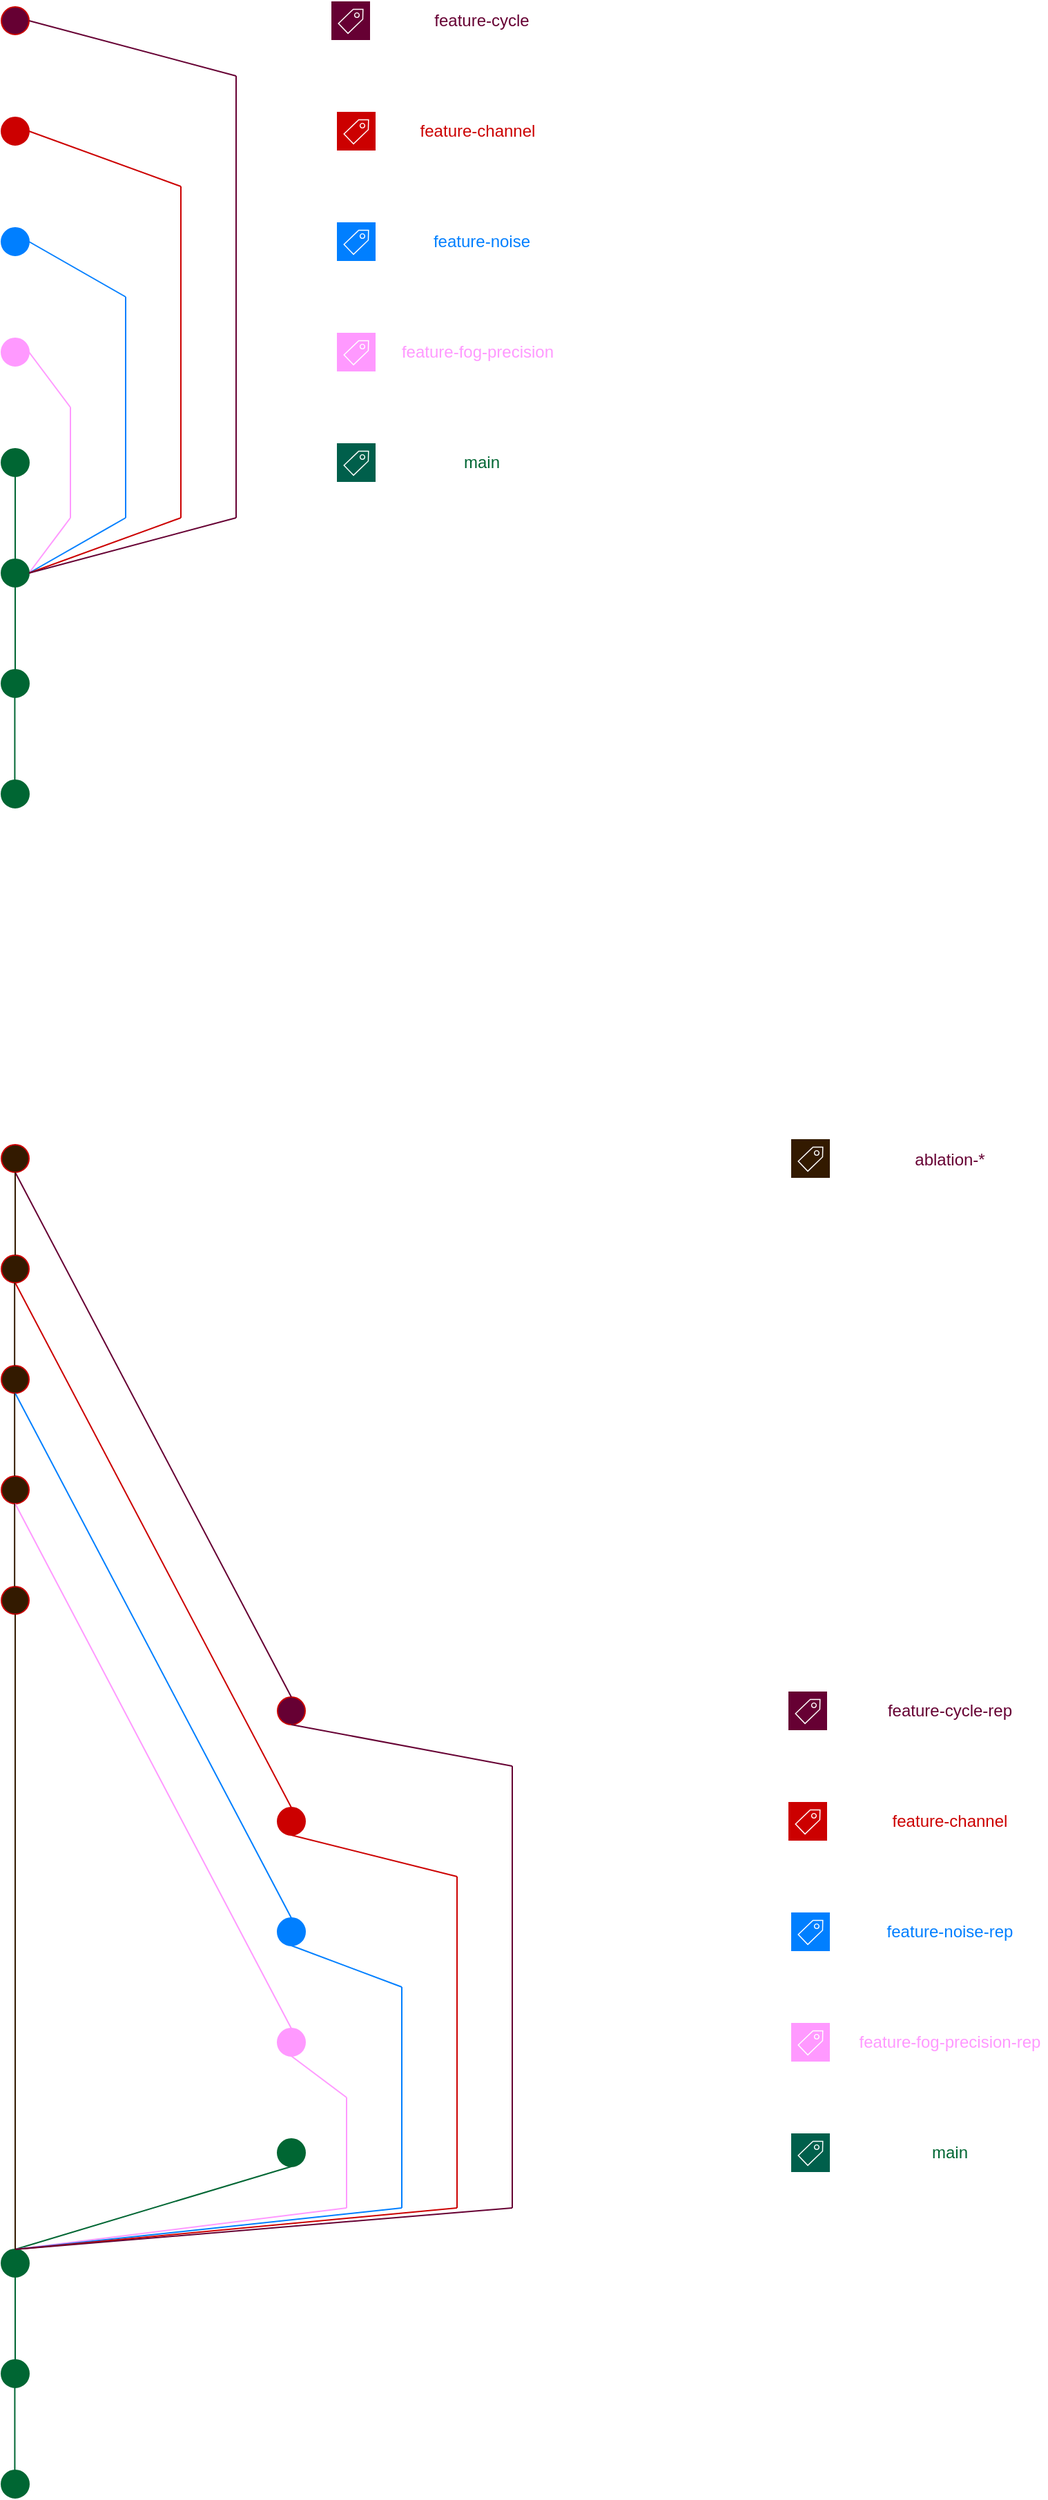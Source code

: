<mxfile version="24.4.0" type="github">
  <diagram name="第 1 页" id="0mB8UxOhMwRLn32wMXC0">
    <mxGraphModel dx="2070" dy="2547" grid="1" gridSize="10" guides="1" tooltips="1" connect="1" arrows="1" fold="1" page="1" pageScale="1" pageWidth="827" pageHeight="1169" background="none" math="0" shadow="0">
      <root>
        <mxCell id="0" />
        <mxCell id="1" parent="0" />
        <mxCell id="bC1rEitKyBzmBk8r_V0F-11" value="" style="endArrow=none;html=1;rounded=0;entryX=0.5;entryY=1;entryDx=0;entryDy=0;exitX=0.5;exitY=0;exitDx=0;exitDy=0;strokeColor=#006633;" edge="1" parent="1">
          <mxGeometry width="50" height="50" relative="1" as="geometry">
            <mxPoint x="160" y="-114" as="sourcePoint" />
            <mxPoint x="160" y="-174" as="targetPoint" />
          </mxGeometry>
        </mxCell>
        <mxCell id="bC1rEitKyBzmBk8r_V0F-12" value="" style="ellipse;whiteSpace=wrap;html=1;aspect=fixed;fillColor=#006633;strokeColor=#006633;" vertex="1" parent="1">
          <mxGeometry x="150" y="-274" width="20" height="20" as="geometry" />
        </mxCell>
        <mxCell id="bC1rEitKyBzmBk8r_V0F-13" value="" style="endArrow=none;html=1;rounded=0;entryX=0.5;entryY=1;entryDx=0;entryDy=0;exitX=0.5;exitY=0;exitDx=0;exitDy=0;strokeColor=#006633;" edge="1" parent="1" target="bC1rEitKyBzmBk8r_V0F-12">
          <mxGeometry width="50" height="50" relative="1" as="geometry">
            <mxPoint x="160" y="-194" as="sourcePoint" />
            <mxPoint x="480" y="-264" as="targetPoint" />
          </mxGeometry>
        </mxCell>
        <mxCell id="bC1rEitKyBzmBk8r_V0F-15" value="" style="endArrow=none;html=1;rounded=0;exitX=1;exitY=0.5;exitDx=0;exitDy=0;strokeColor=#FF99FF;" edge="1" parent="1">
          <mxGeometry width="50" height="50" relative="1" as="geometry">
            <mxPoint x="170" y="-184" as="sourcePoint" />
            <mxPoint x="200" y="-224" as="targetPoint" />
          </mxGeometry>
        </mxCell>
        <mxCell id="bC1rEitKyBzmBk8r_V0F-16" value="" style="endArrow=none;html=1;rounded=0;strokeColor=#FF99FF;" edge="1" parent="1">
          <mxGeometry width="50" height="50" relative="1" as="geometry">
            <mxPoint x="200" y="-224" as="sourcePoint" />
            <mxPoint x="200" y="-304" as="targetPoint" />
          </mxGeometry>
        </mxCell>
        <mxCell id="bC1rEitKyBzmBk8r_V0F-17" value="" style="ellipse;whiteSpace=wrap;html=1;aspect=fixed;fillColor=#FF99FF;strokeColor=#FF99FF;" vertex="1" parent="1">
          <mxGeometry x="150" y="-354" width="20" height="20" as="geometry" />
        </mxCell>
        <mxCell id="bC1rEitKyBzmBk8r_V0F-19" value="" style="endArrow=none;html=1;rounded=0;entryX=1;entryY=0.5;entryDx=0;entryDy=0;strokeColor=#FF99FF;" edge="1" parent="1" target="bC1rEitKyBzmBk8r_V0F-17">
          <mxGeometry width="50" height="50" relative="1" as="geometry">
            <mxPoint x="200" y="-304" as="sourcePoint" />
            <mxPoint x="400" y="-234" as="targetPoint" />
          </mxGeometry>
        </mxCell>
        <mxCell id="bC1rEitKyBzmBk8r_V0F-21" value="" style="endArrow=none;html=1;rounded=0;strokeColor=#007FFF;" edge="1" parent="1">
          <mxGeometry width="50" height="50" relative="1" as="geometry">
            <mxPoint x="170" y="-184" as="sourcePoint" />
            <mxPoint x="240" y="-224" as="targetPoint" />
          </mxGeometry>
        </mxCell>
        <mxCell id="bC1rEitKyBzmBk8r_V0F-22" value="" style="endArrow=none;html=1;rounded=0;strokeColor=#007FFF;" edge="1" parent="1">
          <mxGeometry width="50" height="50" relative="1" as="geometry">
            <mxPoint x="240" y="-224" as="sourcePoint" />
            <mxPoint x="240" y="-384" as="targetPoint" />
          </mxGeometry>
        </mxCell>
        <mxCell id="bC1rEitKyBzmBk8r_V0F-23" value="" style="ellipse;whiteSpace=wrap;html=1;aspect=fixed;fillColor=#007FFF;strokeColor=#007FFF;" vertex="1" parent="1">
          <mxGeometry x="150" y="-434" width="20" height="20" as="geometry" />
        </mxCell>
        <mxCell id="bC1rEitKyBzmBk8r_V0F-24" value="" style="endArrow=none;html=1;rounded=0;exitX=1;exitY=0.5;exitDx=0;exitDy=0;strokeColor=#007FFF;" edge="1" parent="1" source="bC1rEitKyBzmBk8r_V0F-23">
          <mxGeometry width="50" height="50" relative="1" as="geometry">
            <mxPoint x="250" y="-214" as="sourcePoint" />
            <mxPoint x="240" y="-384" as="targetPoint" />
          </mxGeometry>
        </mxCell>
        <mxCell id="bC1rEitKyBzmBk8r_V0F-25" value="" style="ellipse;whiteSpace=wrap;html=1;aspect=fixed;fillColor=#CC0000;strokeColor=#CC0000;" vertex="1" parent="1">
          <mxGeometry x="150" y="-514" width="20" height="20" as="geometry" />
        </mxCell>
        <mxCell id="bC1rEitKyBzmBk8r_V0F-26" value="" style="endArrow=none;html=1;rounded=0;strokeColor=#CC0000;" edge="1" parent="1">
          <mxGeometry width="50" height="50" relative="1" as="geometry">
            <mxPoint x="170" y="-184" as="sourcePoint" />
            <mxPoint x="280" y="-224" as="targetPoint" />
          </mxGeometry>
        </mxCell>
        <mxCell id="bC1rEitKyBzmBk8r_V0F-27" value="" style="endArrow=none;html=1;rounded=0;strokeColor=#CC0000;" edge="1" parent="1">
          <mxGeometry width="50" height="50" relative="1" as="geometry">
            <mxPoint x="280" y="-464" as="sourcePoint" />
            <mxPoint x="280" y="-224" as="targetPoint" />
          </mxGeometry>
        </mxCell>
        <mxCell id="bC1rEitKyBzmBk8r_V0F-28" value="" style="endArrow=none;html=1;rounded=0;entryX=1;entryY=0.5;entryDx=0;entryDy=0;strokeColor=#CC0000;" edge="1" parent="1" target="bC1rEitKyBzmBk8r_V0F-25">
          <mxGeometry width="50" height="50" relative="1" as="geometry">
            <mxPoint x="280" y="-464" as="sourcePoint" />
            <mxPoint x="250" y="-404" as="targetPoint" />
          </mxGeometry>
        </mxCell>
        <mxCell id="bC1rEitKyBzmBk8r_V0F-30" value="" style="ellipse;whiteSpace=wrap;html=1;aspect=fixed;fillColor=#006633;strokeColor=#006633;" vertex="1" parent="1">
          <mxGeometry x="150" y="-194" width="20" height="20" as="geometry" />
        </mxCell>
        <mxCell id="bC1rEitKyBzmBk8r_V0F-31" value="" style="ellipse;whiteSpace=wrap;html=1;aspect=fixed;fillColor=#006633;strokeColor=#006633;" vertex="1" parent="1">
          <mxGeometry x="150" y="-114" width="20" height="20" as="geometry" />
        </mxCell>
        <mxCell id="bC1rEitKyBzmBk8r_V0F-32" value="" style="ellipse;whiteSpace=wrap;html=1;aspect=fixed;fillColor=#006633;strokeColor=#006633;" vertex="1" parent="1">
          <mxGeometry x="150" y="-34" width="20" height="20" as="geometry" />
        </mxCell>
        <mxCell id="bC1rEitKyBzmBk8r_V0F-33" value="" style="endArrow=none;html=1;rounded=0;entryX=0.5;entryY=1;entryDx=0;entryDy=0;exitX=0.5;exitY=0;exitDx=0;exitDy=0;strokeColor=#006633;" edge="1" parent="1">
          <mxGeometry width="50" height="50" relative="1" as="geometry">
            <mxPoint x="159.71" y="-34" as="sourcePoint" />
            <mxPoint x="159.71" y="-94" as="targetPoint" />
          </mxGeometry>
        </mxCell>
        <mxCell id="bC1rEitKyBzmBk8r_V0F-35" value="" style="ellipse;whiteSpace=wrap;html=1;aspect=fixed;fillColor=#660033;strokeColor=#CC0000;" vertex="1" parent="1">
          <mxGeometry x="150" y="-594" width="20" height="20" as="geometry" />
        </mxCell>
        <mxCell id="bC1rEitKyBzmBk8r_V0F-36" value="" style="endArrow=none;html=1;rounded=0;exitX=1;exitY=0.5;exitDx=0;exitDy=0;strokeColor=#660033;" edge="1" parent="1" source="bC1rEitKyBzmBk8r_V0F-30">
          <mxGeometry width="50" height="50" relative="1" as="geometry">
            <mxPoint x="140" y="-254" as="sourcePoint" />
            <mxPoint x="320" y="-224" as="targetPoint" />
          </mxGeometry>
        </mxCell>
        <mxCell id="bC1rEitKyBzmBk8r_V0F-37" value="" style="endArrow=none;html=1;rounded=0;strokeColor=#660033;" edge="1" parent="1">
          <mxGeometry width="50" height="50" relative="1" as="geometry">
            <mxPoint x="320" y="-224" as="sourcePoint" />
            <mxPoint x="320" y="-544" as="targetPoint" />
          </mxGeometry>
        </mxCell>
        <mxCell id="bC1rEitKyBzmBk8r_V0F-38" value="" style="endArrow=none;html=1;rounded=0;strokeColor=#660033;exitX=1;exitY=0.5;exitDx=0;exitDy=0;" edge="1" parent="1" source="bC1rEitKyBzmBk8r_V0F-35">
          <mxGeometry width="50" height="50" relative="1" as="geometry">
            <mxPoint x="330" y="-214" as="sourcePoint" />
            <mxPoint x="320" y="-544" as="targetPoint" />
          </mxGeometry>
        </mxCell>
        <mxCell id="bC1rEitKyBzmBk8r_V0F-40" value="" style="sketch=0;pointerEvents=1;shadow=0;dashed=0;html=1;strokeColor=none;fillColor=#005F4B;labelPosition=center;verticalLabelPosition=bottom;verticalAlign=top;align=center;outlineConnect=0;shape=mxgraph.veeam2.tag;" vertex="1" parent="1">
          <mxGeometry x="393" y="-278" width="28.0" height="28.0" as="geometry" />
        </mxCell>
        <mxCell id="bC1rEitKyBzmBk8r_V0F-41" value="" style="sketch=0;pointerEvents=1;shadow=0;dashed=0;html=1;strokeColor=none;fillColor=#FF99FF;labelPosition=center;verticalLabelPosition=bottom;verticalAlign=top;align=center;outlineConnect=0;shape=mxgraph.veeam2.tag;" vertex="1" parent="1">
          <mxGeometry x="393" y="-358" width="28.0" height="28.0" as="geometry" />
        </mxCell>
        <mxCell id="bC1rEitKyBzmBk8r_V0F-42" value="" style="sketch=0;pointerEvents=1;shadow=0;dashed=0;html=1;strokeColor=none;fillColor=#007FFF;labelPosition=center;verticalLabelPosition=bottom;verticalAlign=top;align=center;outlineConnect=0;shape=mxgraph.veeam2.tag;" vertex="1" parent="1">
          <mxGeometry x="393" y="-438" width="28.0" height="28.0" as="geometry" />
        </mxCell>
        <mxCell id="bC1rEitKyBzmBk8r_V0F-43" value="" style="sketch=0;pointerEvents=1;shadow=0;dashed=0;html=1;strokeColor=none;fillColor=#CC0000;labelPosition=center;verticalLabelPosition=bottom;verticalAlign=top;align=center;outlineConnect=0;shape=mxgraph.veeam2.tag;" vertex="1" parent="1">
          <mxGeometry x="393" y="-518" width="28.0" height="28.0" as="geometry" />
        </mxCell>
        <mxCell id="bC1rEitKyBzmBk8r_V0F-44" value="" style="sketch=0;pointerEvents=1;shadow=0;dashed=0;html=1;strokeColor=none;fillColor=#660033;labelPosition=center;verticalLabelPosition=bottom;verticalAlign=top;align=center;outlineConnect=0;shape=mxgraph.veeam2.tag;" vertex="1" parent="1">
          <mxGeometry x="389" y="-598" width="28.0" height="28.0" as="geometry" />
        </mxCell>
        <mxCell id="bC1rEitKyBzmBk8r_V0F-45" value="main" style="text;html=1;align=center;verticalAlign=middle;whiteSpace=wrap;rounded=0;fontColor=#006633;" vertex="1" parent="1">
          <mxGeometry x="468" y="-279" width="60" height="30" as="geometry" />
        </mxCell>
        <mxCell id="bC1rEitKyBzmBk8r_V0F-46" value="feature-fog-precision" style="text;html=1;align=center;verticalAlign=middle;whiteSpace=wrap;rounded=0;fontColor=#FF99FF;" vertex="1" parent="1">
          <mxGeometry x="425" y="-359" width="140" height="30" as="geometry" />
        </mxCell>
        <mxCell id="bC1rEitKyBzmBk8r_V0F-47" value="feature-noise" style="text;html=1;align=center;verticalAlign=middle;whiteSpace=wrap;rounded=0;fontColor=#007FFF;" vertex="1" parent="1">
          <mxGeometry x="443" y="-439" width="110" height="30" as="geometry" />
        </mxCell>
        <mxCell id="bC1rEitKyBzmBk8r_V0F-48" value="feature-channel" style="text;html=1;align=center;verticalAlign=middle;whiteSpace=wrap;rounded=0;fontColor=#CC0000;" vertex="1" parent="1">
          <mxGeometry x="435" y="-519" width="120" height="30" as="geometry" />
        </mxCell>
        <mxCell id="bC1rEitKyBzmBk8r_V0F-49" value="&lt;font color=&quot;#660033&quot;&gt;feature-cycle&lt;/font&gt;" style="text;html=1;align=center;verticalAlign=middle;whiteSpace=wrap;rounded=0;fontColor=#CC0000;" vertex="1" parent="1">
          <mxGeometry x="453" y="-599" width="90" height="30" as="geometry" />
        </mxCell>
        <mxCell id="bC1rEitKyBzmBk8r_V0F-50" value="" style="endArrow=none;html=1;rounded=0;entryX=0.5;entryY=1;entryDx=0;entryDy=0;exitX=0.5;exitY=0;exitDx=0;exitDy=0;strokeColor=#006633;" edge="1" parent="1">
          <mxGeometry width="50" height="50" relative="1" as="geometry">
            <mxPoint x="160" y="1110" as="sourcePoint" />
            <mxPoint x="160" y="1050" as="targetPoint" />
          </mxGeometry>
        </mxCell>
        <mxCell id="bC1rEitKyBzmBk8r_V0F-51" value="" style="ellipse;whiteSpace=wrap;html=1;aspect=fixed;fillColor=#006633;strokeColor=#006633;" vertex="1" parent="1">
          <mxGeometry x="350" y="950" width="20" height="20" as="geometry" />
        </mxCell>
        <mxCell id="bC1rEitKyBzmBk8r_V0F-52" value="" style="endArrow=none;html=1;rounded=0;entryX=0.5;entryY=1;entryDx=0;entryDy=0;exitX=0.5;exitY=0;exitDx=0;exitDy=0;strokeColor=#006633;" edge="1" parent="1" target="bC1rEitKyBzmBk8r_V0F-51">
          <mxGeometry width="50" height="50" relative="1" as="geometry">
            <mxPoint x="160" y="1030" as="sourcePoint" />
            <mxPoint x="480" y="960" as="targetPoint" />
          </mxGeometry>
        </mxCell>
        <mxCell id="bC1rEitKyBzmBk8r_V0F-53" value="" style="endArrow=none;html=1;rounded=0;exitX=0.5;exitY=0;exitDx=0;exitDy=0;strokeColor=#FF99FF;" edge="1" parent="1" source="bC1rEitKyBzmBk8r_V0F-65">
          <mxGeometry width="50" height="50" relative="1" as="geometry">
            <mxPoint x="170" y="1040" as="sourcePoint" />
            <mxPoint x="400" y="1000" as="targetPoint" />
          </mxGeometry>
        </mxCell>
        <mxCell id="bC1rEitKyBzmBk8r_V0F-55" value="" style="ellipse;whiteSpace=wrap;html=1;aspect=fixed;fillColor=#FF99FF;strokeColor=#FF99FF;" vertex="1" parent="1">
          <mxGeometry x="350" y="870" width="20" height="20" as="geometry" />
        </mxCell>
        <mxCell id="bC1rEitKyBzmBk8r_V0F-56" value="" style="endArrow=none;html=1;rounded=0;entryX=0.5;entryY=1;entryDx=0;entryDy=0;strokeColor=#FF99FF;" edge="1" parent="1" target="bC1rEitKyBzmBk8r_V0F-55">
          <mxGeometry width="50" height="50" relative="1" as="geometry">
            <mxPoint x="400" y="920" as="sourcePoint" />
            <mxPoint x="600" y="990" as="targetPoint" />
          </mxGeometry>
        </mxCell>
        <mxCell id="bC1rEitKyBzmBk8r_V0F-57" value="" style="endArrow=none;html=1;rounded=0;strokeColor=#007FFF;exitX=0.5;exitY=0;exitDx=0;exitDy=0;" edge="1" parent="1" source="bC1rEitKyBzmBk8r_V0F-65">
          <mxGeometry width="50" height="50" relative="1" as="geometry">
            <mxPoint x="170" y="1040" as="sourcePoint" />
            <mxPoint x="440" y="1000" as="targetPoint" />
          </mxGeometry>
        </mxCell>
        <mxCell id="bC1rEitKyBzmBk8r_V0F-59" value="" style="ellipse;whiteSpace=wrap;html=1;aspect=fixed;fillColor=#007FFF;strokeColor=#007FFF;" vertex="1" parent="1">
          <mxGeometry x="350" y="790" width="20" height="20" as="geometry" />
        </mxCell>
        <mxCell id="bC1rEitKyBzmBk8r_V0F-60" value="" style="endArrow=none;html=1;rounded=0;exitX=0.5;exitY=1;exitDx=0;exitDy=0;strokeColor=#007FFF;" edge="1" parent="1" source="bC1rEitKyBzmBk8r_V0F-59">
          <mxGeometry width="50" height="50" relative="1" as="geometry">
            <mxPoint x="450" y="1010" as="sourcePoint" />
            <mxPoint x="440" y="840" as="targetPoint" />
          </mxGeometry>
        </mxCell>
        <mxCell id="bC1rEitKyBzmBk8r_V0F-61" value="" style="ellipse;whiteSpace=wrap;html=1;aspect=fixed;fillColor=#CC0000;strokeColor=#CC0000;" vertex="1" parent="1">
          <mxGeometry x="350" y="710" width="20" height="20" as="geometry" />
        </mxCell>
        <mxCell id="bC1rEitKyBzmBk8r_V0F-62" value="" style="endArrow=none;html=1;rounded=0;strokeColor=#CC0000;exitX=0.5;exitY=0;exitDx=0;exitDy=0;" edge="1" parent="1" source="bC1rEitKyBzmBk8r_V0F-65">
          <mxGeometry width="50" height="50" relative="1" as="geometry">
            <mxPoint x="170" y="1040" as="sourcePoint" />
            <mxPoint x="480" y="1000" as="targetPoint" />
          </mxGeometry>
        </mxCell>
        <mxCell id="bC1rEitKyBzmBk8r_V0F-63" value="" style="endArrow=none;html=1;rounded=0;strokeColor=#CC0000;" edge="1" parent="1">
          <mxGeometry width="50" height="50" relative="1" as="geometry">
            <mxPoint x="480" y="760" as="sourcePoint" />
            <mxPoint x="480" y="1000" as="targetPoint" />
          </mxGeometry>
        </mxCell>
        <mxCell id="bC1rEitKyBzmBk8r_V0F-64" value="" style="endArrow=none;html=1;rounded=0;entryX=0.5;entryY=1;entryDx=0;entryDy=0;strokeColor=#CC0000;" edge="1" parent="1" target="bC1rEitKyBzmBk8r_V0F-61">
          <mxGeometry width="50" height="50" relative="1" as="geometry">
            <mxPoint x="480" y="760" as="sourcePoint" />
            <mxPoint x="450" y="820" as="targetPoint" />
          </mxGeometry>
        </mxCell>
        <mxCell id="bC1rEitKyBzmBk8r_V0F-65" value="" style="ellipse;whiteSpace=wrap;html=1;aspect=fixed;fillColor=#006633;strokeColor=#006633;" vertex="1" parent="1">
          <mxGeometry x="150" y="1030" width="20" height="20" as="geometry" />
        </mxCell>
        <mxCell id="bC1rEitKyBzmBk8r_V0F-66" value="" style="ellipse;whiteSpace=wrap;html=1;aspect=fixed;fillColor=#006633;strokeColor=#006633;" vertex="1" parent="1">
          <mxGeometry x="150" y="1110" width="20" height="20" as="geometry" />
        </mxCell>
        <mxCell id="bC1rEitKyBzmBk8r_V0F-67" value="" style="ellipse;whiteSpace=wrap;html=1;aspect=fixed;fillColor=#006633;strokeColor=#006633;" vertex="1" parent="1">
          <mxGeometry x="150" y="1190" width="20" height="20" as="geometry" />
        </mxCell>
        <mxCell id="bC1rEitKyBzmBk8r_V0F-68" value="" style="endArrow=none;html=1;rounded=0;entryX=0.5;entryY=1;entryDx=0;entryDy=0;exitX=0.5;exitY=0;exitDx=0;exitDy=0;strokeColor=#006633;" edge="1" parent="1">
          <mxGeometry width="50" height="50" relative="1" as="geometry">
            <mxPoint x="159.71" y="1190" as="sourcePoint" />
            <mxPoint x="159.71" y="1130" as="targetPoint" />
          </mxGeometry>
        </mxCell>
        <mxCell id="bC1rEitKyBzmBk8r_V0F-69" value="" style="ellipse;whiteSpace=wrap;html=1;aspect=fixed;fillColor=#660033;strokeColor=#CC0000;" vertex="1" parent="1">
          <mxGeometry x="350" y="630" width="20" height="20" as="geometry" />
        </mxCell>
        <mxCell id="bC1rEitKyBzmBk8r_V0F-70" value="" style="endArrow=none;html=1;rounded=0;exitX=0.5;exitY=0;exitDx=0;exitDy=0;strokeColor=#660033;" edge="1" parent="1" source="bC1rEitKyBzmBk8r_V0F-65">
          <mxGeometry width="50" height="50" relative="1" as="geometry">
            <mxPoint x="140" y="970" as="sourcePoint" />
            <mxPoint x="520" y="1000" as="targetPoint" />
          </mxGeometry>
        </mxCell>
        <mxCell id="bC1rEitKyBzmBk8r_V0F-71" value="" style="endArrow=none;html=1;rounded=0;strokeColor=#660033;" edge="1" parent="1">
          <mxGeometry width="50" height="50" relative="1" as="geometry">
            <mxPoint x="520" y="1000" as="sourcePoint" />
            <mxPoint x="520" y="680" as="targetPoint" />
          </mxGeometry>
        </mxCell>
        <mxCell id="bC1rEitKyBzmBk8r_V0F-72" value="" style="endArrow=none;html=1;rounded=0;strokeColor=#660033;exitX=0.5;exitY=1;exitDx=0;exitDy=0;" edge="1" parent="1" source="bC1rEitKyBzmBk8r_V0F-69">
          <mxGeometry width="50" height="50" relative="1" as="geometry">
            <mxPoint x="530" y="1010" as="sourcePoint" />
            <mxPoint x="520" y="680" as="targetPoint" />
          </mxGeometry>
        </mxCell>
        <mxCell id="bC1rEitKyBzmBk8r_V0F-73" value="" style="sketch=0;pointerEvents=1;shadow=0;dashed=0;html=1;strokeColor=none;fillColor=#005F4B;labelPosition=center;verticalLabelPosition=bottom;verticalAlign=top;align=center;outlineConnect=0;shape=mxgraph.veeam2.tag;" vertex="1" parent="1">
          <mxGeometry x="722" y="946" width="28.0" height="28.0" as="geometry" />
        </mxCell>
        <mxCell id="bC1rEitKyBzmBk8r_V0F-74" value="" style="sketch=0;pointerEvents=1;shadow=0;dashed=0;html=1;strokeColor=none;fillColor=#FF99FF;labelPosition=center;verticalLabelPosition=bottom;verticalAlign=top;align=center;outlineConnect=0;shape=mxgraph.veeam2.tag;" vertex="1" parent="1">
          <mxGeometry x="722" y="866" width="28.0" height="28.0" as="geometry" />
        </mxCell>
        <mxCell id="bC1rEitKyBzmBk8r_V0F-75" value="" style="sketch=0;pointerEvents=1;shadow=0;dashed=0;html=1;strokeColor=none;fillColor=#007FFF;labelPosition=center;verticalLabelPosition=bottom;verticalAlign=top;align=center;outlineConnect=0;shape=mxgraph.veeam2.tag;" vertex="1" parent="1">
          <mxGeometry x="722" y="786" width="28.0" height="28.0" as="geometry" />
        </mxCell>
        <mxCell id="bC1rEitKyBzmBk8r_V0F-76" value="" style="sketch=0;pointerEvents=1;shadow=0;dashed=0;html=1;strokeColor=none;fillColor=#CC0000;labelPosition=center;verticalLabelPosition=bottom;verticalAlign=top;align=center;outlineConnect=0;shape=mxgraph.veeam2.tag;" vertex="1" parent="1">
          <mxGeometry x="720" y="706" width="28.0" height="28.0" as="geometry" />
        </mxCell>
        <mxCell id="bC1rEitKyBzmBk8r_V0F-77" value="" style="sketch=0;pointerEvents=1;shadow=0;dashed=0;html=1;strokeColor=none;fillColor=#660033;labelPosition=center;verticalLabelPosition=bottom;verticalAlign=top;align=center;outlineConnect=0;shape=mxgraph.veeam2.tag;" vertex="1" parent="1">
          <mxGeometry x="720" y="626" width="28.0" height="28.0" as="geometry" />
        </mxCell>
        <mxCell id="bC1rEitKyBzmBk8r_V0F-78" value="main" style="text;html=1;align=center;verticalAlign=middle;whiteSpace=wrap;rounded=0;fontColor=#006633;" vertex="1" parent="1">
          <mxGeometry x="807" y="945" width="60" height="30" as="geometry" />
        </mxCell>
        <mxCell id="bC1rEitKyBzmBk8r_V0F-79" value="feature-fog-precision-rep" style="text;html=1;align=center;verticalAlign=middle;whiteSpace=wrap;rounded=0;fontColor=#FF99FF;" vertex="1" parent="1">
          <mxGeometry x="767" y="865" width="140" height="30" as="geometry" />
        </mxCell>
        <mxCell id="bC1rEitKyBzmBk8r_V0F-80" value="feature-noise-rep" style="text;html=1;align=center;verticalAlign=middle;whiteSpace=wrap;rounded=0;fontColor=#007FFF;" vertex="1" parent="1">
          <mxGeometry x="782" y="785" width="110" height="30" as="geometry" />
        </mxCell>
        <mxCell id="bC1rEitKyBzmBk8r_V0F-81" value="feature-channel" style="text;html=1;align=center;verticalAlign=middle;whiteSpace=wrap;rounded=0;fontColor=#CC0000;" vertex="1" parent="1">
          <mxGeometry x="777" y="705" width="120" height="30" as="geometry" />
        </mxCell>
        <mxCell id="bC1rEitKyBzmBk8r_V0F-82" value="&lt;font color=&quot;#660033&quot;&gt;feature-cycle-rep&lt;/font&gt;" style="text;html=1;align=center;verticalAlign=middle;whiteSpace=wrap;rounded=0;fontColor=#CC0000;" vertex="1" parent="1">
          <mxGeometry x="784" y="625" width="106" height="30" as="geometry" />
        </mxCell>
        <mxCell id="bC1rEitKyBzmBk8r_V0F-83" value="" style="ellipse;whiteSpace=wrap;html=1;aspect=fixed;fillColor=#331A00;strokeColor=#CC0000;" vertex="1" parent="1">
          <mxGeometry x="150" y="550" width="20" height="20" as="geometry" />
        </mxCell>
        <mxCell id="bC1rEitKyBzmBk8r_V0F-84" value="" style="endArrow=none;html=1;rounded=0;entryX=0.5;entryY=1;entryDx=0;entryDy=0;exitX=0.5;exitY=0;exitDx=0;exitDy=0;strokeColor=#331A00;" edge="1" parent="1" source="bC1rEitKyBzmBk8r_V0F-65" target="bC1rEitKyBzmBk8r_V0F-83">
          <mxGeometry width="50" height="50" relative="1" as="geometry">
            <mxPoint x="440" y="690" as="sourcePoint" />
            <mxPoint x="490" y="640" as="targetPoint" />
          </mxGeometry>
        </mxCell>
        <mxCell id="bC1rEitKyBzmBk8r_V0F-87" value="" style="endArrow=none;html=1;rounded=0;strokeColor=#FF99FF;" edge="1" parent="1">
          <mxGeometry width="50" height="50" relative="1" as="geometry">
            <mxPoint x="400" y="1000" as="sourcePoint" />
            <mxPoint x="400" y="920" as="targetPoint" />
          </mxGeometry>
        </mxCell>
        <mxCell id="bC1rEitKyBzmBk8r_V0F-88" value="" style="endArrow=none;html=1;rounded=0;strokeColor=#007FFF;" edge="1" parent="1">
          <mxGeometry width="50" height="50" relative="1" as="geometry">
            <mxPoint x="440" y="840" as="sourcePoint" />
            <mxPoint x="440" y="1000" as="targetPoint" />
          </mxGeometry>
        </mxCell>
        <mxCell id="bC1rEitKyBzmBk8r_V0F-89" value="" style="ellipse;whiteSpace=wrap;html=1;aspect=fixed;fillColor=#331A00;strokeColor=#CC0000;" vertex="1" parent="1">
          <mxGeometry x="150" y="470" width="20" height="20" as="geometry" />
        </mxCell>
        <mxCell id="bC1rEitKyBzmBk8r_V0F-90" value="" style="ellipse;whiteSpace=wrap;html=1;aspect=fixed;fillColor=#331A00;strokeColor=#CC0000;" vertex="1" parent="1">
          <mxGeometry x="150" y="390" width="20" height="20" as="geometry" />
        </mxCell>
        <mxCell id="bC1rEitKyBzmBk8r_V0F-91" value="" style="ellipse;whiteSpace=wrap;html=1;aspect=fixed;fillColor=#331A00;strokeColor=#CC0000;" vertex="1" parent="1">
          <mxGeometry x="150" y="310" width="20" height="20" as="geometry" />
        </mxCell>
        <mxCell id="bC1rEitKyBzmBk8r_V0F-93" value="" style="endArrow=none;html=1;rounded=0;exitX=0.5;exitY=1;exitDx=0;exitDy=0;entryX=0.5;entryY=0;entryDx=0;entryDy=0;strokeColor=#FF99FF;" edge="1" parent="1" source="bC1rEitKyBzmBk8r_V0F-89" target="bC1rEitKyBzmBk8r_V0F-55">
          <mxGeometry width="50" height="50" relative="1" as="geometry">
            <mxPoint x="370" y="690" as="sourcePoint" />
            <mxPoint x="420" y="640" as="targetPoint" />
          </mxGeometry>
        </mxCell>
        <mxCell id="bC1rEitKyBzmBk8r_V0F-95" value="" style="endArrow=none;html=1;rounded=0;exitX=0.5;exitY=0;exitDx=0;exitDy=0;entryX=0.5;entryY=1;entryDx=0;entryDy=0;strokeColor=#007FFF;" edge="1" parent="1" source="bC1rEitKyBzmBk8r_V0F-59" target="bC1rEitKyBzmBk8r_V0F-90">
          <mxGeometry width="50" height="50" relative="1" as="geometry">
            <mxPoint x="370" y="730" as="sourcePoint" />
            <mxPoint x="420" y="680" as="targetPoint" />
          </mxGeometry>
        </mxCell>
        <mxCell id="bC1rEitKyBzmBk8r_V0F-96" value="" style="endArrow=none;html=1;rounded=0;exitX=0.5;exitY=0;exitDx=0;exitDy=0;entryX=0.5;entryY=1;entryDx=0;entryDy=0;strokeColor=#CC0000;" edge="1" parent="1" source="bC1rEitKyBzmBk8r_V0F-61" target="bC1rEitKyBzmBk8r_V0F-91">
          <mxGeometry width="50" height="50" relative="1" as="geometry">
            <mxPoint x="370" y="800" as="sourcePoint" />
            <mxPoint x="170" y="420" as="targetPoint" />
          </mxGeometry>
        </mxCell>
        <mxCell id="bC1rEitKyBzmBk8r_V0F-97" value="" style="ellipse;whiteSpace=wrap;html=1;aspect=fixed;fillColor=#331A00;strokeColor=#CC0000;" vertex="1" parent="1">
          <mxGeometry x="150" y="230" width="20" height="20" as="geometry" />
        </mxCell>
        <mxCell id="bC1rEitKyBzmBk8r_V0F-98" value="" style="endArrow=none;html=1;rounded=0;exitX=0.5;exitY=0;exitDx=0;exitDy=0;entryX=0.5;entryY=1;entryDx=0;entryDy=0;strokeColor=#660033;" edge="1" parent="1" source="bC1rEitKyBzmBk8r_V0F-69" target="bC1rEitKyBzmBk8r_V0F-97">
          <mxGeometry width="50" height="50" relative="1" as="geometry">
            <mxPoint x="370" y="720" as="sourcePoint" />
            <mxPoint x="170" y="340" as="targetPoint" />
          </mxGeometry>
        </mxCell>
        <mxCell id="bC1rEitKyBzmBk8r_V0F-100" value="" style="endArrow=none;html=1;rounded=0;entryX=0.5;entryY=0;entryDx=0;entryDy=0;strokeColor=#331A00;" edge="1" parent="1" target="bC1rEitKyBzmBk8r_V0F-91">
          <mxGeometry width="50" height="50" relative="1" as="geometry">
            <mxPoint x="160" y="250" as="sourcePoint" />
            <mxPoint x="430" y="470" as="targetPoint" />
          </mxGeometry>
        </mxCell>
        <mxCell id="bC1rEitKyBzmBk8r_V0F-101" value="" style="endArrow=none;html=1;rounded=0;entryX=0.5;entryY=0;entryDx=0;entryDy=0;strokeColor=#331A00;" edge="1" parent="1">
          <mxGeometry width="50" height="50" relative="1" as="geometry">
            <mxPoint x="159.58" y="330" as="sourcePoint" />
            <mxPoint x="159.58" y="390" as="targetPoint" />
          </mxGeometry>
        </mxCell>
        <mxCell id="bC1rEitKyBzmBk8r_V0F-102" value="" style="endArrow=none;html=1;rounded=0;entryX=0.5;entryY=0;entryDx=0;entryDy=0;strokeColor=#331A00;" edge="1" parent="1">
          <mxGeometry width="50" height="50" relative="1" as="geometry">
            <mxPoint x="159.58" y="410" as="sourcePoint" />
            <mxPoint x="159.58" y="470" as="targetPoint" />
          </mxGeometry>
        </mxCell>
        <mxCell id="bC1rEitKyBzmBk8r_V0F-103" value="" style="endArrow=none;html=1;rounded=0;entryX=0.5;entryY=0;entryDx=0;entryDy=0;strokeColor=#331A00;" edge="1" parent="1">
          <mxGeometry width="50" height="50" relative="1" as="geometry">
            <mxPoint x="159.58" y="490" as="sourcePoint" />
            <mxPoint x="159.58" y="550" as="targetPoint" />
          </mxGeometry>
        </mxCell>
        <mxCell id="bC1rEitKyBzmBk8r_V0F-105" value="" style="sketch=0;pointerEvents=1;shadow=0;dashed=0;html=1;strokeColor=none;fillColor=#331A00;labelPosition=center;verticalLabelPosition=bottom;verticalAlign=top;align=center;outlineConnect=0;shape=mxgraph.veeam2.tag;" vertex="1" parent="1">
          <mxGeometry x="722" y="226" width="28.0" height="28.0" as="geometry" />
        </mxCell>
        <mxCell id="bC1rEitKyBzmBk8r_V0F-106" value="&lt;font color=&quot;#660033&quot;&gt;ablation-*&lt;/font&gt;" style="text;html=1;align=center;verticalAlign=middle;whiteSpace=wrap;rounded=0;fontColor=#CC0000;" vertex="1" parent="1">
          <mxGeometry x="784" y="226" width="106" height="30" as="geometry" />
        </mxCell>
      </root>
    </mxGraphModel>
  </diagram>
</mxfile>
